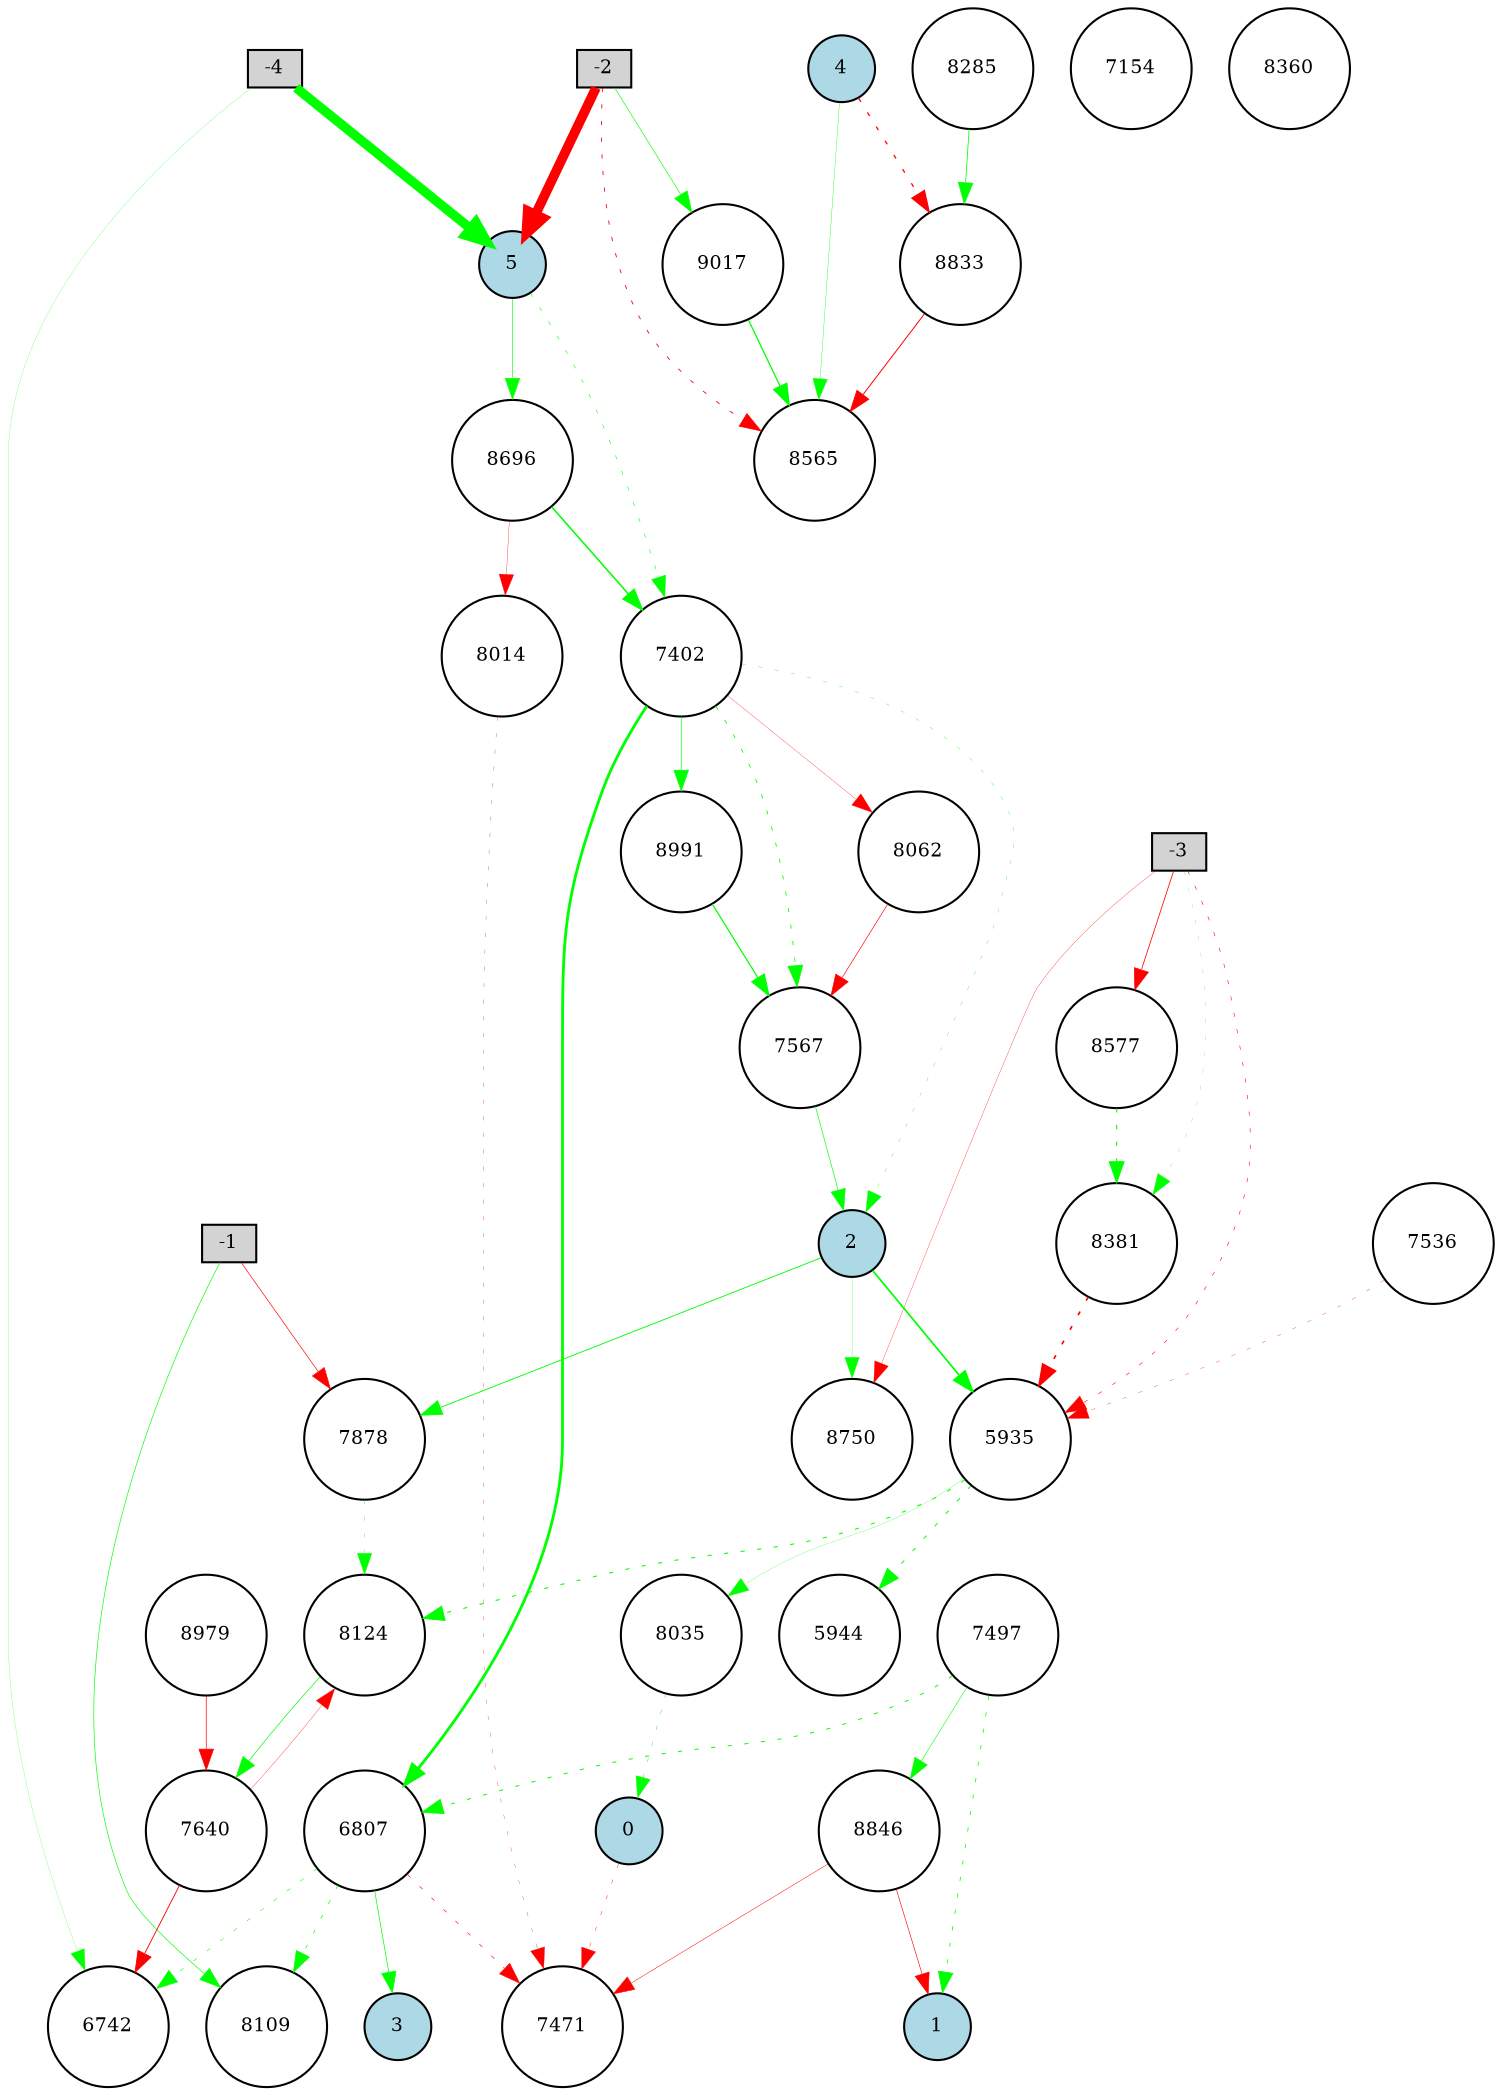digraph {
	node [fontsize=9 height=0.2 shape=circle width=0.2]
	-1 [fillcolor=lightgray shape=box style=filled]
	-2 [fillcolor=lightgray shape=box style=filled]
	-3 [fillcolor=lightgray shape=box style=filled]
	-4 [fillcolor=lightgray shape=box style=filled]
	0 [fillcolor=lightblue style=filled]
	1 [fillcolor=lightblue style=filled]
	2 [fillcolor=lightblue style=filled]
	3 [fillcolor=lightblue style=filled]
	4 [fillcolor=lightblue style=filled]
	5 [fillcolor=lightblue style=filled]
	5935 [fillcolor=white style=filled]
	5944 [fillcolor=white style=filled]
	6742 [fillcolor=white style=filled]
	6807 [fillcolor=white style=filled]
	7154 [fillcolor=white style=filled]
	7402 [fillcolor=white style=filled]
	7471 [fillcolor=white style=filled]
	7497 [fillcolor=white style=filled]
	7536 [fillcolor=white style=filled]
	7567 [fillcolor=white style=filled]
	7640 [fillcolor=white style=filled]
	7878 [fillcolor=white style=filled]
	8014 [fillcolor=white style=filled]
	8035 [fillcolor=white style=filled]
	8062 [fillcolor=white style=filled]
	8109 [fillcolor=white style=filled]
	8124 [fillcolor=white style=filled]
	8285 [fillcolor=white style=filled]
	8360 [fillcolor=white style=filled]
	8381 [fillcolor=white style=filled]
	8565 [fillcolor=white style=filled]
	8577 [fillcolor=white style=filled]
	8696 [fillcolor=white style=filled]
	8750 [fillcolor=white style=filled]
	8833 [fillcolor=white style=filled]
	8846 [fillcolor=white style=filled]
	8979 [fillcolor=white style=filled]
	8991 [fillcolor=white style=filled]
	9017 [fillcolor=white style=filled]
	-2 -> 5 [color=red penwidth=4.652190479809451 style=solid]
	-4 -> 5 [color=green penwidth=4.557556878885004 style=solid]
	-3 -> 5935 [color=red penwidth=0.2762039462483944 style=dotted]
	6807 -> 7471 [color=red penwidth=0.30365823356750643 style=dotted]
	7497 -> 6807 [color=green penwidth=0.46837109539238997 style=dotted]
	7536 -> 5935 [color=red penwidth=0.15593574106534608 style=dotted]
	7402 -> 7567 [color=green penwidth=0.3997158274898337 style=dotted]
	7567 -> 2 [color=green penwidth=0.3131679641736385 style=solid]
	7402 -> 2 [color=green penwidth=0.1614591516591992 style=dotted]
	8014 -> 7471 [color=red penwidth=0.1512641325159294 style=dotted]
	6807 -> 3 [color=green penwidth=0.3402833714322303 style=solid]
	5935 -> 8035 [color=green penwidth=0.11514342921550474 style=solid]
	7402 -> 8062 [color=red penwidth=0.1430028388538629 style=solid]
	8062 -> 7567 [color=red penwidth=0.3078126895054396 style=solid]
	6807 -> 8109 [color=green penwidth=0.3246087171379377 style=dotted]
	7640 -> 8124 [color=red penwidth=0.1560921920792644 style=solid]
	8035 -> 0 [color=green penwidth=0.2061121559525048 style=dotted]
	-4 -> 6742 [color=green penwidth=0.10033872975182415 style=solid]
	7878 -> 8124 [color=green penwidth=0.1757678095842931 style=dotted]
	-3 -> 8381 [color=green penwidth=0.12122748705128397 style=dotted]
	8381 -> 5935 [color=red penwidth=0.7900999224718103 style=dotted]
	2 -> 7878 [color=green penwidth=0.4273232538388444 style=solid]
	5935 -> 8124 [color=green penwidth=0.5050797200746994 style=dotted]
	5 -> 7402 [color=green penwidth=0.2692672835477964 style=dotted]
	7402 -> 6807 [color=green penwidth=1.3502711869496296 style=solid]
	-1 -> 7878 [color=red penwidth=0.3177756343477279 style=solid]
	0 -> 7471 [color=red penwidth=0.19765264137616492 style=dotted]
	-1 -> 8109 [color=green penwidth=0.3155296492797669 style=solid]
	7497 -> 1 [color=green penwidth=0.369323697076235 style=dotted]
	4 -> 8565 [color=green penwidth=0.17499489594505951 style=solid]
	-3 -> 8577 [color=red penwidth=0.3806017041690559 style=solid]
	8577 -> 8381 [color=green penwidth=0.5254883367484015 style=dotted]
	2 -> 5935 [color=green penwidth=0.8183259932544198 style=solid]
	5 -> 8696 [color=green penwidth=0.29484289042855905 style=solid]
	8696 -> 7402 [color=green penwidth=0.7420110510070806 style=solid]
	8696 -> 8014 [color=red penwidth=0.16170248423960537 style=solid]
	-3 -> 8750 [color=red penwidth=0.1457562079119828 style=solid]
	8124 -> 7640 [color=green penwidth=0.324848917686995 style=solid]
	-2 -> 8565 [color=red penwidth=0.41760817407282236 style=dotted]
	5935 -> 5944 [color=green penwidth=0.47081084533502937 style=dotted]
	4 -> 8833 [color=red penwidth=0.6276543997636123 style=dotted]
	8833 -> 8565 [color=red penwidth=0.4699875013988277 style=solid]
	8285 -> 8833 [color=green penwidth=0.3774510038281854 style=solid]
	7497 -> 8846 [color=green penwidth=0.26953375587942463 style=solid]
	8846 -> 1 [color=red penwidth=0.2985571371885709 style=solid]
	6807 -> 6742 [color=green penwidth=0.2667363213955939 style=dotted]
	7640 -> 6742 [color=red penwidth=0.424816016913643 style=solid]
	2 -> 8750 [color=green penwidth=0.12949264184314593 style=solid]
	8979 -> 7640 [color=red penwidth=0.33624679361437837 style=solid]
	7402 -> 8991 [color=green penwidth=0.299433606809702 style=solid]
	8991 -> 7567 [color=green penwidth=0.5828494513183518 style=solid]
	8846 -> 7471 [color=red penwidth=0.23225902683629748 style=solid]
	-2 -> 9017 [color=green penwidth=0.30000000000000004 style=solid]
	9017 -> 8565 [color=green penwidth=0.6128105445684114 style=solid]
}
